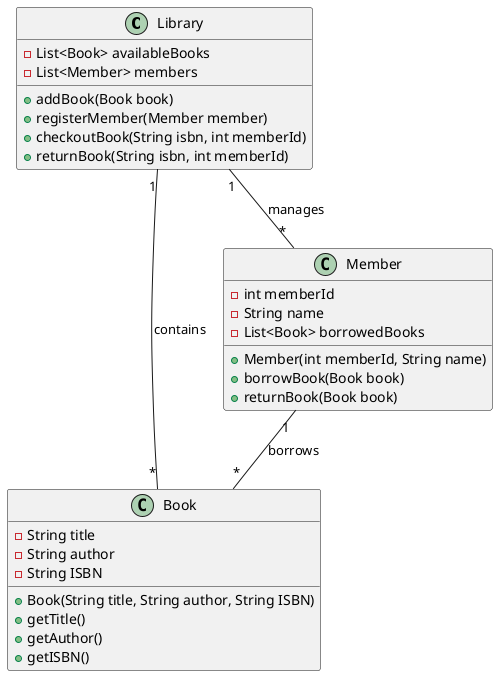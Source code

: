 @startuml
class Library {
  - List<Book> availableBooks
  - List<Member> members
  + addBook(Book book)
  + registerMember(Member member)
  + checkoutBook(String isbn, int memberId)
  + returnBook(String isbn, int memberId)
}

class Book {
  - String title
  - String author
  - String ISBN
  + Book(String title, String author, String ISBN)
  + getTitle()
  + getAuthor()
  + getISBN()
}

class Member {
  - int memberId
  - String name
  - List<Book> borrowedBooks
  + Member(int memberId, String name)
  + borrowBook(Book book)
  + returnBook(Book book)
}

Library "1" -- "*" Book : contains
Library "1" -- "*" Member : manages
Member "1" -- "*" Book : borrows
@enduml
